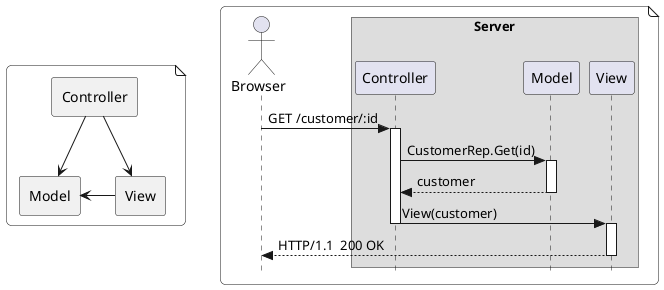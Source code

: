 @startuml
skinparam defaultFontName Segoe UI
skinparam Style strictuml
skinparam DefaultFontSize 16
skinparam ArrowThickness 2.2
'skinparam ArrowColor #gray
skinparam sequenceArrowThickness 2
skinparam DefaultTextAlignment left
skinparam roundcorner 10

note as abc1#white
{{
' https://www.dotnetcurry.com/patterns-practices/web-application-architecture
rectangle "Controller" as controller{

}
rectangle "Model" as model{
    
}

rectangle "View" as view{
    
}

controller --> model
controller --> view
view -left->model

}}
end note

note as abc#white
{{

actor Browser


box "Server"
participant  Controller
participant  Model
participant  View
end box

Browser -> Controller  : GET /customer/:id
activate Controller
Controller -> Model : CustomerRep.Get(id)
activate Model
Controller <-- Model : customer
deactivate Model
Controller -> View : View(customer)
deactivate Controller
activate View
View --> Browser : HTTP/1.1  200 OK 
deactivate View




}}
end note

@enduml
